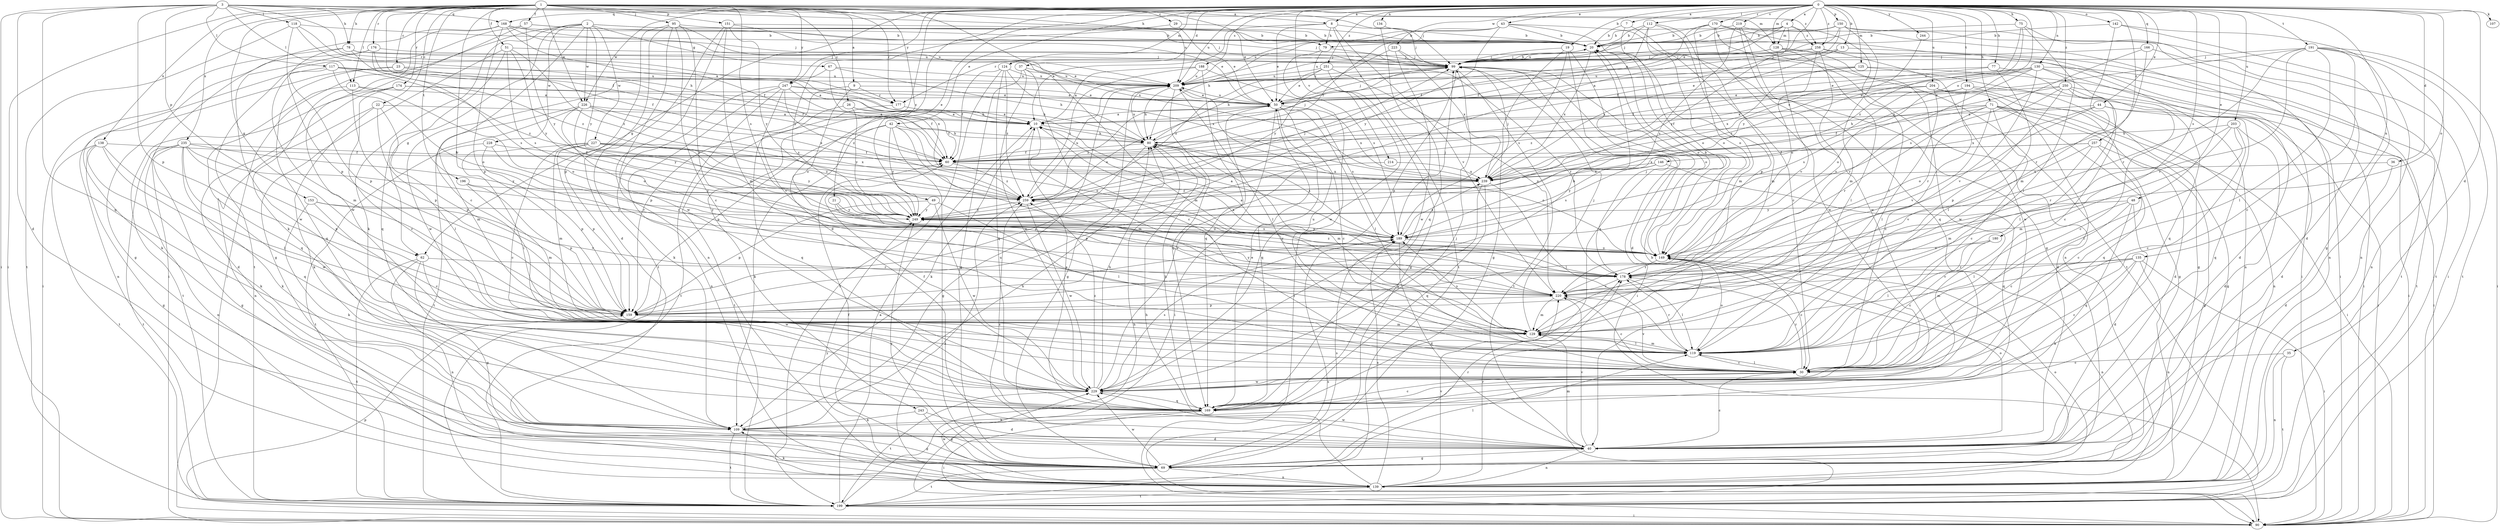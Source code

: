 strict digraph  {
0;
1;
2;
3;
4;
7;
8;
9;
10;
13;
19;
20;
21;
22;
23;
26;
29;
30;
35;
36;
37;
40;
42;
43;
44;
48;
49;
50;
51;
57;
60;
62;
67;
69;
71;
75;
77;
78;
79;
80;
90;
95;
99;
107;
109;
112;
113;
117;
118;
119;
124;
125;
128;
129;
130;
134;
135;
138;
139;
142;
146;
149;
150;
151;
153;
159;
166;
168;
169;
170;
174;
176;
177;
178;
180;
188;
189;
191;
194;
196;
199;
203;
204;
209;
214;
219;
220;
223;
226;
227;
228;
229;
235;
239;
243;
244;
247;
249;
250;
251;
257;
258;
259;
0 -> 4  [label=a];
0 -> 7  [label=a];
0 -> 8  [label=a];
0 -> 13  [label=b];
0 -> 19  [label=b];
0 -> 35  [label=d];
0 -> 36  [label=d];
0 -> 37  [label=d];
0 -> 40  [label=d];
0 -> 42  [label=e];
0 -> 43  [label=e];
0 -> 44  [label=e];
0 -> 48  [label=e];
0 -> 49  [label=e];
0 -> 50  [label=e];
0 -> 62  [label=g];
0 -> 71  [label=h];
0 -> 75  [label=h];
0 -> 77  [label=h];
0 -> 107  [label=k];
0 -> 112  [label=l];
0 -> 124  [label=m];
0 -> 125  [label=m];
0 -> 128  [label=m];
0 -> 130  [label=n];
0 -> 134  [label=n];
0 -> 135  [label=n];
0 -> 142  [label=o];
0 -> 146  [label=o];
0 -> 149  [label=o];
0 -> 150  [label=p];
0 -> 166  [label=q];
0 -> 168  [label=q];
0 -> 170  [label=r];
0 -> 180  [label=s];
0 -> 188  [label=s];
0 -> 191  [label=t];
0 -> 194  [label=t];
0 -> 203  [label=u];
0 -> 204  [label=u];
0 -> 209  [label=u];
0 -> 214  [label=v];
0 -> 219  [label=v];
0 -> 223  [label=w];
0 -> 226  [label=w];
0 -> 243  [label=y];
0 -> 244  [label=y];
0 -> 247  [label=y];
0 -> 250  [label=z];
0 -> 251  [label=z];
0 -> 257  [label=z];
0 -> 258  [label=z];
1 -> 8  [label=a];
1 -> 9  [label=a];
1 -> 21  [label=c];
1 -> 22  [label=c];
1 -> 23  [label=c];
1 -> 26  [label=c];
1 -> 29  [label=c];
1 -> 50  [label=e];
1 -> 51  [label=f];
1 -> 57  [label=f];
1 -> 60  [label=f];
1 -> 62  [label=g];
1 -> 78  [label=h];
1 -> 90  [label=i];
1 -> 95  [label=j];
1 -> 99  [label=j];
1 -> 113  [label=l];
1 -> 138  [label=n];
1 -> 151  [label=p];
1 -> 174  [label=r];
1 -> 176  [label=r];
1 -> 177  [label=r];
1 -> 189  [label=s];
1 -> 196  [label=t];
1 -> 209  [label=u];
1 -> 220  [label=v];
1 -> 226  [label=w];
1 -> 235  [label=x];
1 -> 239  [label=x];
1 -> 247  [label=y];
2 -> 20  [label=b];
2 -> 30  [label=c];
2 -> 62  [label=g];
2 -> 67  [label=g];
2 -> 90  [label=i];
2 -> 99  [label=j];
2 -> 109  [label=k];
2 -> 226  [label=w];
2 -> 227  [label=w];
2 -> 228  [label=w];
2 -> 249  [label=y];
3 -> 40  [label=d];
3 -> 78  [label=h];
3 -> 79  [label=h];
3 -> 90  [label=i];
3 -> 113  [label=l];
3 -> 117  [label=l];
3 -> 118  [label=l];
3 -> 128  [label=m];
3 -> 153  [label=p];
3 -> 159  [label=p];
3 -> 168  [label=q];
3 -> 169  [label=q];
3 -> 177  [label=r];
3 -> 258  [label=z];
4 -> 20  [label=b];
4 -> 79  [label=h];
4 -> 99  [label=j];
4 -> 119  [label=l];
4 -> 128  [label=m];
4 -> 177  [label=r];
4 -> 249  [label=y];
4 -> 258  [label=z];
7 -> 20  [label=b];
7 -> 69  [label=g];
7 -> 149  [label=o];
8 -> 10  [label=a];
8 -> 50  [label=e];
8 -> 79  [label=h];
8 -> 99  [label=j];
8 -> 199  [label=t];
8 -> 220  [label=v];
9 -> 50  [label=e];
9 -> 149  [label=o];
9 -> 159  [label=p];
9 -> 177  [label=r];
10 -> 80  [label=h];
10 -> 109  [label=k];
10 -> 220  [label=v];
13 -> 10  [label=a];
13 -> 99  [label=j];
13 -> 199  [label=t];
13 -> 239  [label=x];
19 -> 40  [label=d];
19 -> 69  [label=g];
19 -> 99  [label=j];
19 -> 169  [label=q];
19 -> 189  [label=s];
20 -> 99  [label=j];
20 -> 149  [label=o];
20 -> 239  [label=x];
21 -> 149  [label=o];
21 -> 178  [label=r];
21 -> 249  [label=y];
22 -> 10  [label=a];
22 -> 109  [label=k];
22 -> 119  [label=l];
22 -> 139  [label=n];
22 -> 159  [label=p];
23 -> 60  [label=f];
23 -> 139  [label=n];
23 -> 169  [label=q];
23 -> 209  [label=u];
26 -> 10  [label=a];
26 -> 60  [label=f];
26 -> 169  [label=q];
26 -> 249  [label=y];
29 -> 20  [label=b];
29 -> 50  [label=e];
29 -> 249  [label=y];
30 -> 119  [label=l];
30 -> 178  [label=r];
30 -> 220  [label=v];
30 -> 229  [label=w];
35 -> 30  [label=c];
35 -> 139  [label=n];
35 -> 199  [label=t];
36 -> 40  [label=d];
36 -> 239  [label=x];
37 -> 30  [label=c];
37 -> 69  [label=g];
37 -> 129  [label=m];
37 -> 209  [label=u];
37 -> 229  [label=w];
40 -> 30  [label=c];
40 -> 69  [label=g];
40 -> 129  [label=m];
40 -> 139  [label=n];
40 -> 149  [label=o];
40 -> 220  [label=v];
40 -> 229  [label=w];
40 -> 259  [label=z];
42 -> 69  [label=g];
42 -> 80  [label=h];
42 -> 109  [label=k];
42 -> 129  [label=m];
42 -> 149  [label=o];
42 -> 159  [label=p];
42 -> 249  [label=y];
43 -> 20  [label=b];
43 -> 30  [label=c];
43 -> 60  [label=f];
43 -> 80  [label=h];
43 -> 129  [label=m];
43 -> 209  [label=u];
43 -> 249  [label=y];
44 -> 10  [label=a];
44 -> 40  [label=d];
44 -> 149  [label=o];
44 -> 169  [label=q];
44 -> 239  [label=x];
48 -> 30  [label=c];
48 -> 40  [label=d];
48 -> 119  [label=l];
48 -> 169  [label=q];
48 -> 249  [label=y];
49 -> 119  [label=l];
49 -> 159  [label=p];
49 -> 229  [label=w];
49 -> 249  [label=y];
50 -> 10  [label=a];
50 -> 30  [label=c];
50 -> 90  [label=i];
50 -> 99  [label=j];
50 -> 119  [label=l];
50 -> 169  [label=q];
50 -> 189  [label=s];
50 -> 209  [label=u];
50 -> 239  [label=x];
50 -> 259  [label=z];
51 -> 69  [label=g];
51 -> 99  [label=j];
51 -> 169  [label=q];
51 -> 189  [label=s];
51 -> 249  [label=y];
51 -> 259  [label=z];
57 -> 20  [label=b];
57 -> 99  [label=j];
57 -> 109  [label=k];
57 -> 199  [label=t];
57 -> 249  [label=y];
60 -> 239  [label=x];
60 -> 259  [label=z];
62 -> 69  [label=g];
62 -> 139  [label=n];
62 -> 178  [label=r];
62 -> 199  [label=t];
62 -> 229  [label=w];
67 -> 80  [label=h];
67 -> 209  [label=u];
67 -> 229  [label=w];
67 -> 239  [label=x];
69 -> 20  [label=b];
69 -> 60  [label=f];
69 -> 119  [label=l];
69 -> 139  [label=n];
69 -> 178  [label=r];
69 -> 189  [label=s];
69 -> 199  [label=t];
69 -> 229  [label=w];
69 -> 249  [label=y];
71 -> 10  [label=a];
71 -> 30  [label=c];
71 -> 40  [label=d];
71 -> 60  [label=f];
71 -> 69  [label=g];
71 -> 80  [label=h];
71 -> 90  [label=i];
71 -> 169  [label=q];
71 -> 178  [label=r];
71 -> 220  [label=v];
75 -> 20  [label=b];
75 -> 40  [label=d];
75 -> 119  [label=l];
75 -> 239  [label=x];
75 -> 259  [label=z];
77 -> 30  [label=c];
77 -> 50  [label=e];
77 -> 119  [label=l];
77 -> 209  [label=u];
78 -> 50  [label=e];
78 -> 90  [label=i];
78 -> 99  [label=j];
78 -> 159  [label=p];
78 -> 259  [label=z];
79 -> 99  [label=j];
79 -> 189  [label=s];
79 -> 229  [label=w];
80 -> 60  [label=f];
80 -> 99  [label=j];
80 -> 129  [label=m];
80 -> 149  [label=o];
80 -> 159  [label=p];
80 -> 189  [label=s];
80 -> 209  [label=u];
90 -> 159  [label=p];
90 -> 189  [label=s];
95 -> 20  [label=b];
95 -> 30  [label=c];
95 -> 40  [label=d];
95 -> 159  [label=p];
95 -> 178  [label=r];
95 -> 209  [label=u];
95 -> 229  [label=w];
99 -> 20  [label=b];
99 -> 80  [label=h];
99 -> 90  [label=i];
99 -> 149  [label=o];
99 -> 159  [label=p];
99 -> 199  [label=t];
99 -> 209  [label=u];
109 -> 40  [label=d];
109 -> 69  [label=g];
109 -> 80  [label=h];
109 -> 199  [label=t];
109 -> 209  [label=u];
112 -> 20  [label=b];
112 -> 60  [label=f];
112 -> 99  [label=j];
112 -> 129  [label=m];
112 -> 149  [label=o];
112 -> 159  [label=p];
113 -> 50  [label=e];
113 -> 149  [label=o];
113 -> 159  [label=p];
113 -> 169  [label=q];
117 -> 10  [label=a];
117 -> 109  [label=k];
117 -> 129  [label=m];
117 -> 149  [label=o];
117 -> 209  [label=u];
117 -> 259  [label=z];
118 -> 10  [label=a];
118 -> 20  [label=b];
118 -> 80  [label=h];
118 -> 159  [label=p];
118 -> 199  [label=t];
119 -> 30  [label=c];
119 -> 129  [label=m];
119 -> 149  [label=o];
119 -> 178  [label=r];
119 -> 209  [label=u];
124 -> 60  [label=f];
124 -> 169  [label=q];
124 -> 199  [label=t];
124 -> 209  [label=u];
124 -> 239  [label=x];
124 -> 259  [label=z];
125 -> 50  [label=e];
125 -> 69  [label=g];
125 -> 90  [label=i];
125 -> 209  [label=u];
125 -> 239  [label=x];
128 -> 90  [label=i];
128 -> 99  [label=j];
128 -> 119  [label=l];
128 -> 209  [label=u];
128 -> 220  [label=v];
128 -> 229  [label=w];
129 -> 99  [label=j];
129 -> 119  [label=l];
129 -> 189  [label=s];
130 -> 40  [label=d];
130 -> 60  [label=f];
130 -> 149  [label=o];
130 -> 169  [label=q];
130 -> 178  [label=r];
130 -> 199  [label=t];
130 -> 209  [label=u];
130 -> 220  [label=v];
130 -> 259  [label=z];
134 -> 20  [label=b];
134 -> 169  [label=q];
135 -> 30  [label=c];
135 -> 90  [label=i];
135 -> 109  [label=k];
135 -> 129  [label=m];
135 -> 139  [label=n];
135 -> 178  [label=r];
135 -> 220  [label=v];
138 -> 60  [label=f];
138 -> 69  [label=g];
138 -> 109  [label=k];
138 -> 119  [label=l];
138 -> 169  [label=q];
138 -> 199  [label=t];
139 -> 80  [label=h];
139 -> 109  [label=k];
139 -> 149  [label=o];
139 -> 178  [label=r];
139 -> 189  [label=s];
139 -> 199  [label=t];
139 -> 220  [label=v];
139 -> 229  [label=w];
139 -> 249  [label=y];
139 -> 259  [label=z];
142 -> 20  [label=b];
142 -> 69  [label=g];
142 -> 129  [label=m];
142 -> 139  [label=n];
146 -> 169  [label=q];
146 -> 189  [label=s];
146 -> 239  [label=x];
146 -> 249  [label=y];
149 -> 20  [label=b];
149 -> 30  [label=c];
149 -> 139  [label=n];
149 -> 178  [label=r];
150 -> 20  [label=b];
150 -> 50  [label=e];
150 -> 60  [label=f];
150 -> 90  [label=i];
150 -> 129  [label=m];
150 -> 139  [label=n];
150 -> 209  [label=u];
151 -> 20  [label=b];
151 -> 50  [label=e];
151 -> 129  [label=m];
151 -> 139  [label=n];
151 -> 199  [label=t];
151 -> 249  [label=y];
153 -> 30  [label=c];
153 -> 109  [label=k];
153 -> 220  [label=v];
153 -> 249  [label=y];
159 -> 20  [label=b];
159 -> 129  [label=m];
166 -> 99  [label=j];
166 -> 178  [label=r];
166 -> 189  [label=s];
166 -> 199  [label=t];
168 -> 20  [label=b];
168 -> 60  [label=f];
168 -> 90  [label=i];
168 -> 99  [label=j];
168 -> 159  [label=p];
168 -> 209  [label=u];
168 -> 229  [label=w];
169 -> 10  [label=a];
169 -> 30  [label=c];
169 -> 50  [label=e];
169 -> 80  [label=h];
169 -> 90  [label=i];
169 -> 99  [label=j];
169 -> 109  [label=k];
170 -> 20  [label=b];
170 -> 60  [label=f];
170 -> 90  [label=i];
170 -> 139  [label=n];
170 -> 149  [label=o];
170 -> 199  [label=t];
170 -> 229  [label=w];
174 -> 30  [label=c];
174 -> 40  [label=d];
174 -> 50  [label=e];
174 -> 80  [label=h];
174 -> 199  [label=t];
176 -> 60  [label=f];
176 -> 69  [label=g];
176 -> 99  [label=j];
176 -> 189  [label=s];
176 -> 229  [label=w];
177 -> 10  [label=a];
177 -> 199  [label=t];
178 -> 10  [label=a];
178 -> 99  [label=j];
178 -> 119  [label=l];
178 -> 220  [label=v];
178 -> 259  [label=z];
180 -> 30  [label=c];
180 -> 119  [label=l];
180 -> 149  [label=o];
188 -> 10  [label=a];
188 -> 90  [label=i];
188 -> 169  [label=q];
188 -> 209  [label=u];
188 -> 259  [label=z];
189 -> 10  [label=a];
189 -> 40  [label=d];
189 -> 99  [label=j];
189 -> 149  [label=o];
189 -> 239  [label=x];
189 -> 249  [label=y];
191 -> 30  [label=c];
191 -> 90  [label=i];
191 -> 99  [label=j];
191 -> 119  [label=l];
191 -> 139  [label=n];
191 -> 178  [label=r];
191 -> 199  [label=t];
191 -> 220  [label=v];
191 -> 239  [label=x];
194 -> 30  [label=c];
194 -> 50  [label=e];
194 -> 60  [label=f];
194 -> 90  [label=i];
194 -> 139  [label=n];
196 -> 129  [label=m];
196 -> 159  [label=p];
196 -> 259  [label=z];
199 -> 10  [label=a];
199 -> 80  [label=h];
199 -> 90  [label=i];
203 -> 30  [label=c];
203 -> 40  [label=d];
203 -> 80  [label=h];
203 -> 119  [label=l];
203 -> 129  [label=m];
203 -> 178  [label=r];
204 -> 40  [label=d];
204 -> 50  [label=e];
204 -> 69  [label=g];
204 -> 119  [label=l];
204 -> 259  [label=z];
209 -> 50  [label=e];
209 -> 69  [label=g];
209 -> 80  [label=h];
209 -> 119  [label=l];
209 -> 169  [label=q];
214 -> 159  [label=p];
214 -> 239  [label=x];
219 -> 20  [label=b];
219 -> 90  [label=i];
219 -> 169  [label=q];
219 -> 189  [label=s];
219 -> 229  [label=w];
220 -> 10  [label=a];
220 -> 30  [label=c];
220 -> 129  [label=m];
220 -> 159  [label=p];
220 -> 249  [label=y];
223 -> 99  [label=j];
223 -> 229  [label=w];
223 -> 239  [label=x];
223 -> 249  [label=y];
226 -> 10  [label=a];
226 -> 129  [label=m];
226 -> 149  [label=o];
226 -> 199  [label=t];
226 -> 239  [label=x];
226 -> 249  [label=y];
226 -> 259  [label=z];
227 -> 30  [label=c];
227 -> 60  [label=f];
227 -> 119  [label=l];
227 -> 129  [label=m];
227 -> 159  [label=p];
227 -> 239  [label=x];
227 -> 249  [label=y];
227 -> 259  [label=z];
228 -> 60  [label=f];
228 -> 159  [label=p];
228 -> 178  [label=r];
228 -> 199  [label=t];
229 -> 50  [label=e];
229 -> 60  [label=f];
229 -> 80  [label=h];
229 -> 169  [label=q];
229 -> 189  [label=s];
229 -> 199  [label=t];
229 -> 259  [label=z];
235 -> 60  [label=f];
235 -> 69  [label=g];
235 -> 109  [label=k];
235 -> 139  [label=n];
235 -> 159  [label=p];
235 -> 178  [label=r];
235 -> 199  [label=t];
235 -> 229  [label=w];
235 -> 249  [label=y];
239 -> 99  [label=j];
239 -> 119  [label=l];
239 -> 169  [label=q];
239 -> 229  [label=w];
239 -> 259  [label=z];
243 -> 40  [label=d];
243 -> 69  [label=g];
243 -> 109  [label=k];
244 -> 249  [label=y];
247 -> 50  [label=e];
247 -> 60  [label=f];
247 -> 80  [label=h];
247 -> 109  [label=k];
247 -> 139  [label=n];
247 -> 199  [label=t];
247 -> 220  [label=v];
247 -> 259  [label=z];
249 -> 50  [label=e];
249 -> 189  [label=s];
250 -> 30  [label=c];
250 -> 50  [label=e];
250 -> 90  [label=i];
250 -> 119  [label=l];
250 -> 159  [label=p];
250 -> 178  [label=r];
250 -> 189  [label=s];
251 -> 50  [label=e];
251 -> 69  [label=g];
251 -> 178  [label=r];
251 -> 209  [label=u];
251 -> 220  [label=v];
251 -> 259  [label=z];
257 -> 30  [label=c];
257 -> 60  [label=f];
257 -> 69  [label=g];
257 -> 129  [label=m];
257 -> 220  [label=v];
257 -> 239  [label=x];
258 -> 99  [label=j];
258 -> 139  [label=n];
258 -> 149  [label=o];
258 -> 220  [label=v];
258 -> 229  [label=w];
258 -> 249  [label=y];
259 -> 99  [label=j];
259 -> 209  [label=u];
259 -> 229  [label=w];
259 -> 249  [label=y];
}
